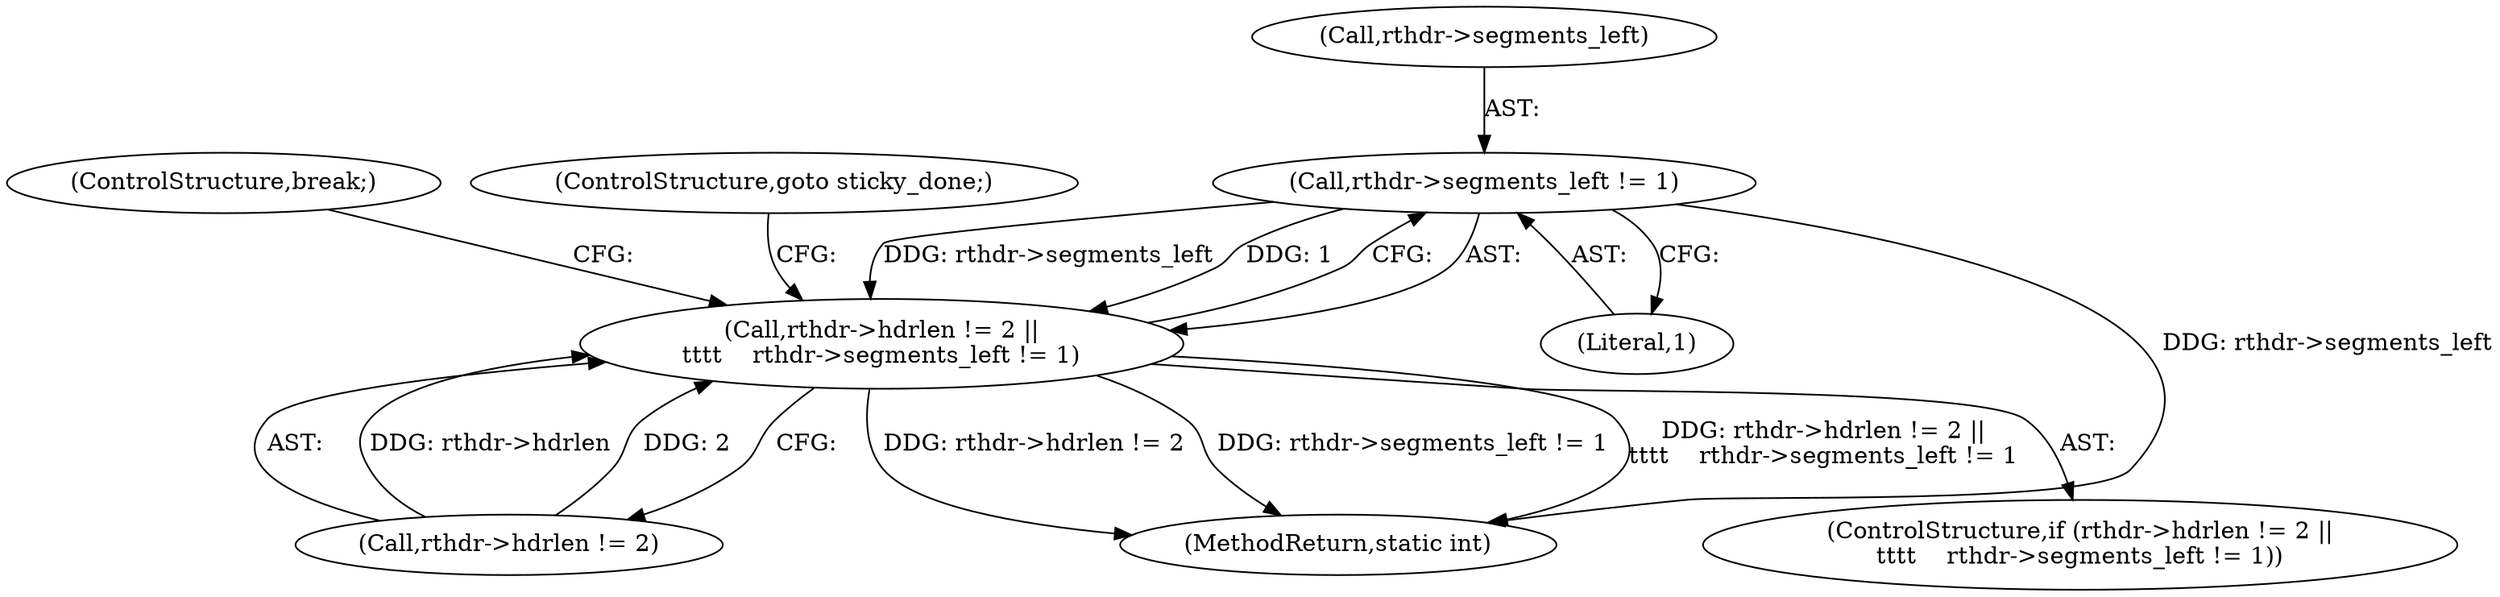 digraph "0_linux_45f6fad84cc305103b28d73482b344d7f5b76f39_11@pointer" {
"1000912" [label="(Call,rthdr->segments_left != 1)"];
"1000906" [label="(Call,rthdr->hdrlen != 2 ||\n\t\t\t\t    rthdr->segments_left != 1)"];
"1000916" [label="(Literal,1)"];
"1000918" [label="(ControlStructure,break;)"];
"1000917" [label="(ControlStructure,goto sticky_done;)"];
"1000907" [label="(Call,rthdr->hdrlen != 2)"];
"1000913" [label="(Call,rthdr->segments_left)"];
"1002065" [label="(MethodReturn,static int)"];
"1000906" [label="(Call,rthdr->hdrlen != 2 ||\n\t\t\t\t    rthdr->segments_left != 1)"];
"1000912" [label="(Call,rthdr->segments_left != 1)"];
"1000905" [label="(ControlStructure,if (rthdr->hdrlen != 2 ||\n\t\t\t\t    rthdr->segments_left != 1))"];
"1000912" -> "1000906"  [label="AST: "];
"1000912" -> "1000916"  [label="CFG: "];
"1000913" -> "1000912"  [label="AST: "];
"1000916" -> "1000912"  [label="AST: "];
"1000906" -> "1000912"  [label="CFG: "];
"1000912" -> "1002065"  [label="DDG: rthdr->segments_left"];
"1000912" -> "1000906"  [label="DDG: rthdr->segments_left"];
"1000912" -> "1000906"  [label="DDG: 1"];
"1000906" -> "1000905"  [label="AST: "];
"1000906" -> "1000907"  [label="CFG: "];
"1000907" -> "1000906"  [label="AST: "];
"1000917" -> "1000906"  [label="CFG: "];
"1000918" -> "1000906"  [label="CFG: "];
"1000906" -> "1002065"  [label="DDG: rthdr->hdrlen != 2 ||\n\t\t\t\t    rthdr->segments_left != 1"];
"1000906" -> "1002065"  [label="DDG: rthdr->hdrlen != 2"];
"1000906" -> "1002065"  [label="DDG: rthdr->segments_left != 1"];
"1000907" -> "1000906"  [label="DDG: rthdr->hdrlen"];
"1000907" -> "1000906"  [label="DDG: 2"];
}
